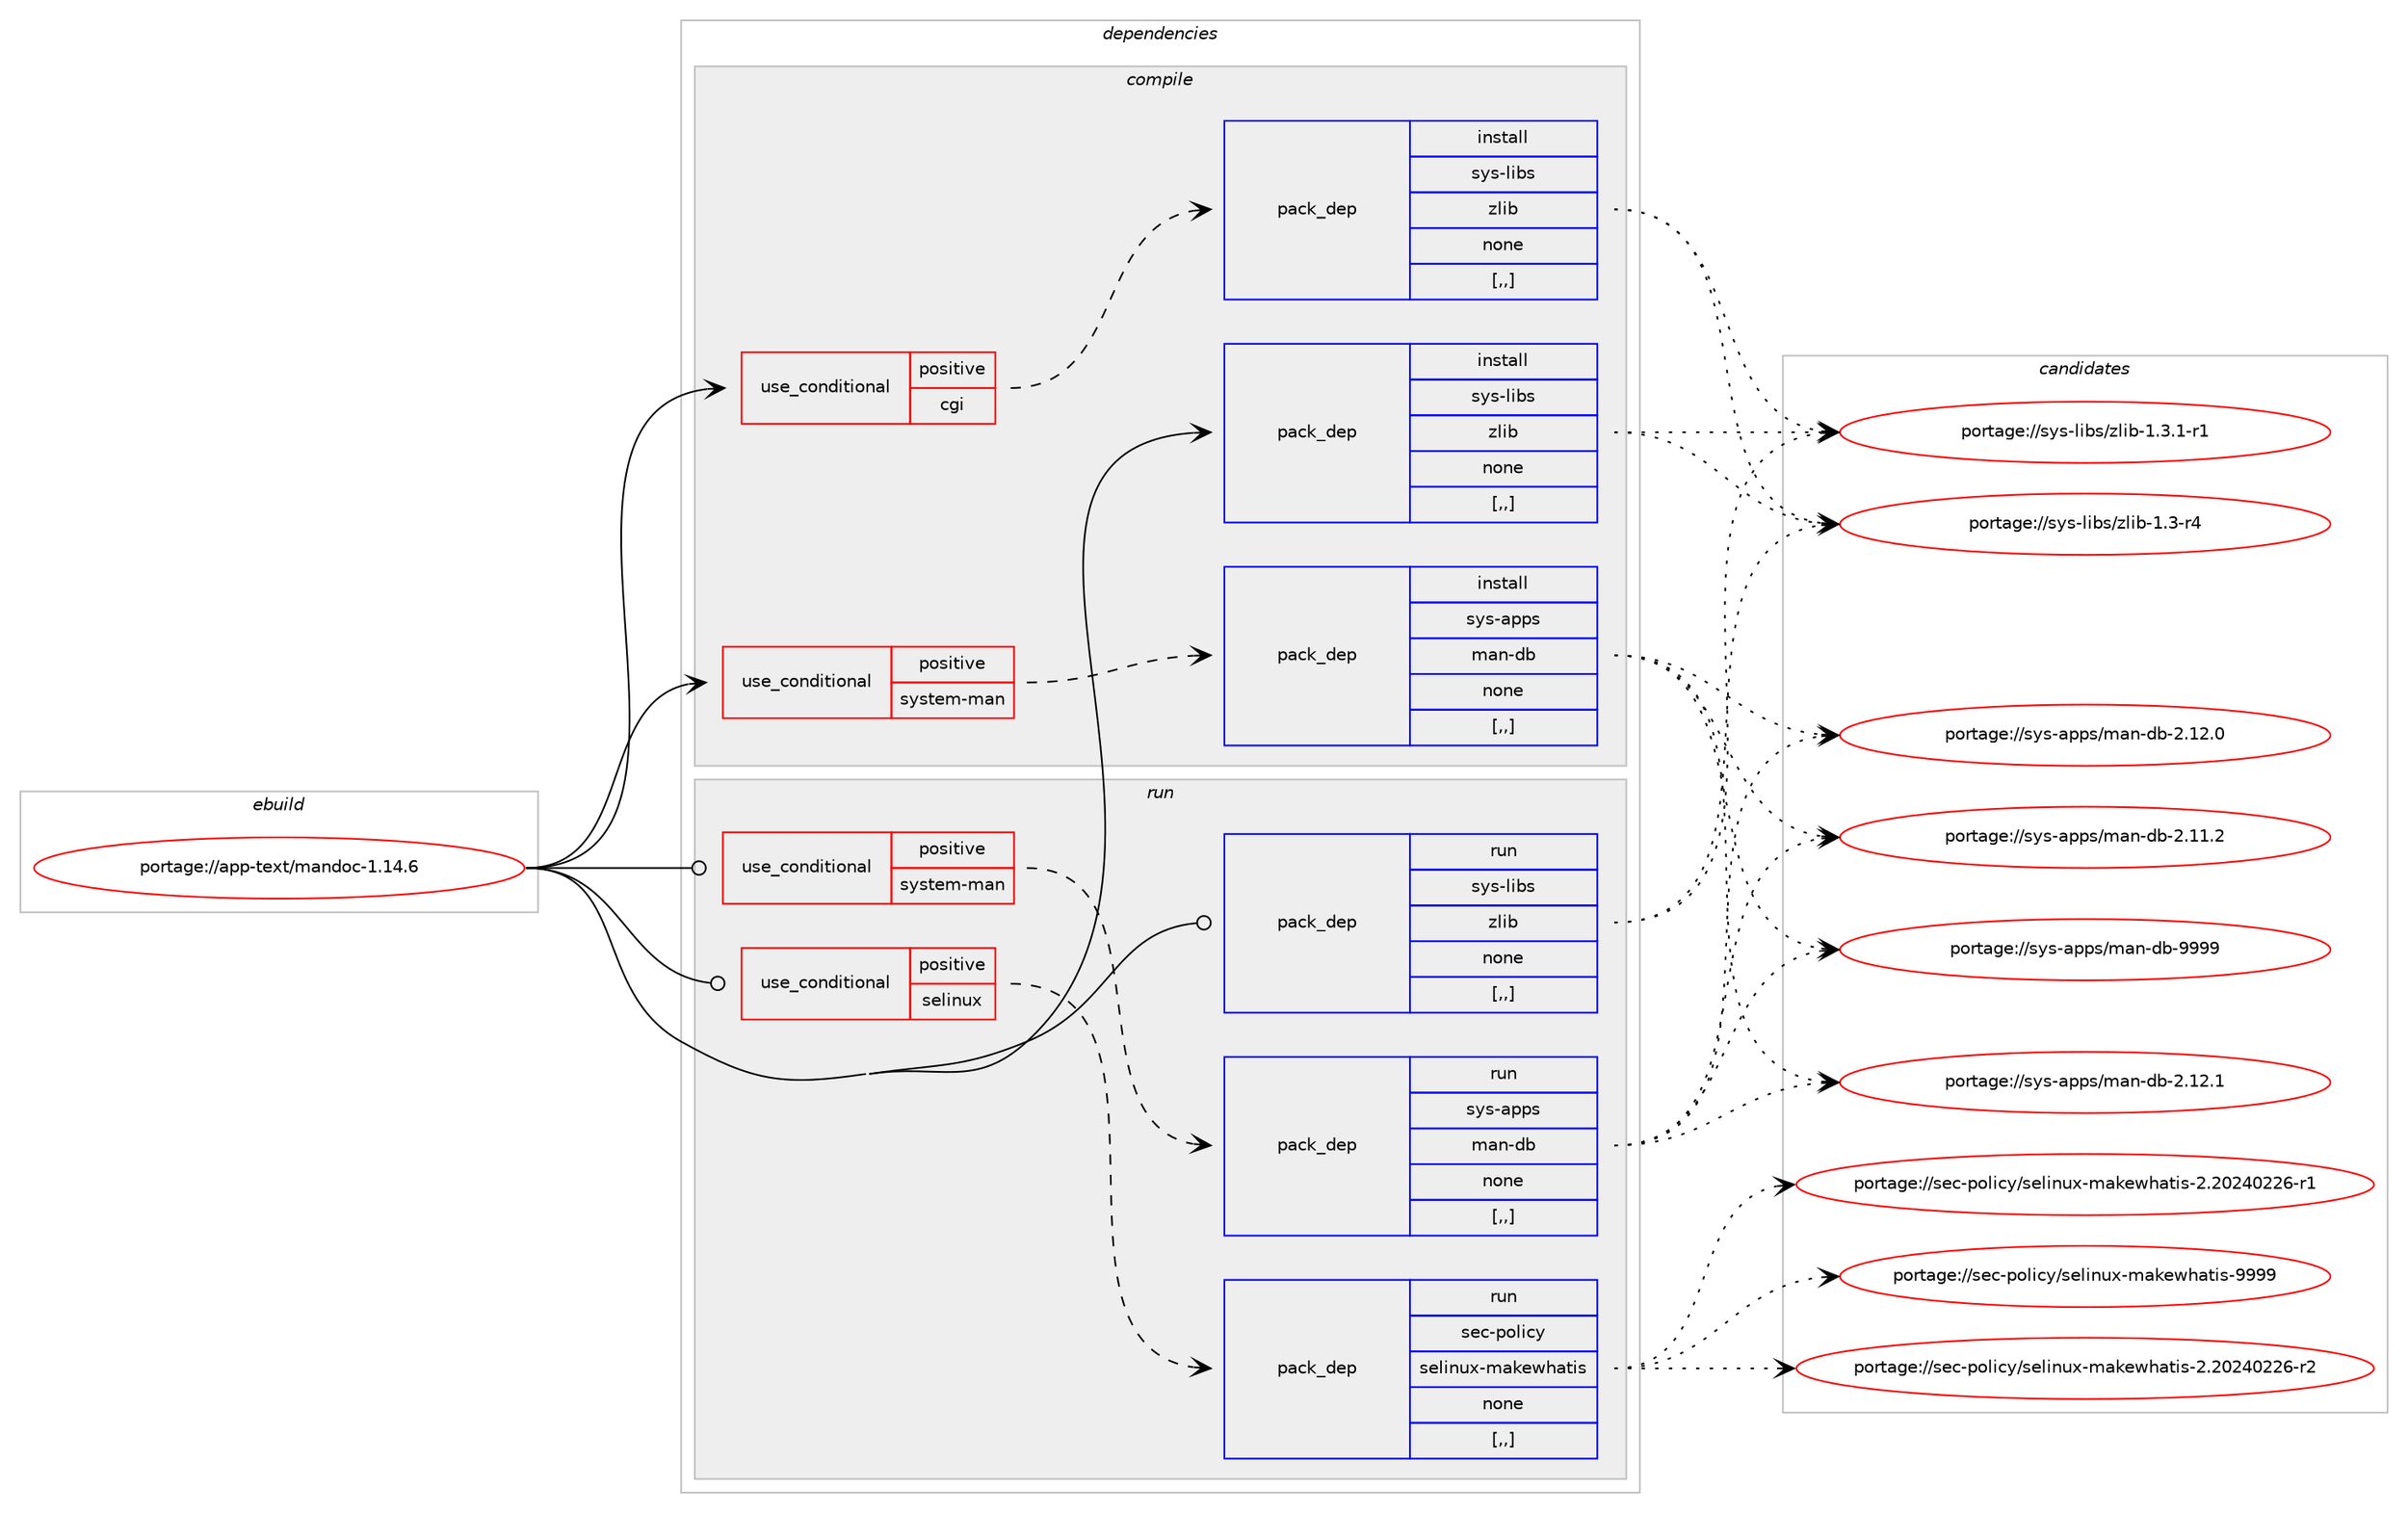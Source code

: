 digraph prolog {

# *************
# Graph options
# *************

newrank=true;
concentrate=true;
compound=true;
graph [rankdir=LR,fontname=Helvetica,fontsize=10,ranksep=1.5];#, ranksep=2.5, nodesep=0.2];
edge  [arrowhead=vee];
node  [fontname=Helvetica,fontsize=10];

# **********
# The ebuild
# **********

subgraph cluster_leftcol {
color=gray;
rank=same;
label=<<i>ebuild</i>>;
id [label="portage://app-text/mandoc-1.14.6", color=red, width=4, href="../app-text/mandoc-1.14.6.svg"];
}

# ****************
# The dependencies
# ****************

subgraph cluster_midcol {
color=gray;
label=<<i>dependencies</i>>;
subgraph cluster_compile {
fillcolor="#eeeeee";
style=filled;
label=<<i>compile</i>>;
subgraph cond15227 {
dependency56386 [label=<<TABLE BORDER="0" CELLBORDER="1" CELLSPACING="0" CELLPADDING="4"><TR><TD ROWSPAN="3" CELLPADDING="10">use_conditional</TD></TR><TR><TD>positive</TD></TR><TR><TD>cgi</TD></TR></TABLE>>, shape=none, color=red];
subgraph pack40667 {
dependency56387 [label=<<TABLE BORDER="0" CELLBORDER="1" CELLSPACING="0" CELLPADDING="4" WIDTH="220"><TR><TD ROWSPAN="6" CELLPADDING="30">pack_dep</TD></TR><TR><TD WIDTH="110">install</TD></TR><TR><TD>sys-libs</TD></TR><TR><TD>zlib</TD></TR><TR><TD>none</TD></TR><TR><TD>[,,]</TD></TR></TABLE>>, shape=none, color=blue];
}
dependency56386:e -> dependency56387:w [weight=20,style="dashed",arrowhead="vee"];
}
id:e -> dependency56386:w [weight=20,style="solid",arrowhead="vee"];
subgraph cond15228 {
dependency56388 [label=<<TABLE BORDER="0" CELLBORDER="1" CELLSPACING="0" CELLPADDING="4"><TR><TD ROWSPAN="3" CELLPADDING="10">use_conditional</TD></TR><TR><TD>positive</TD></TR><TR><TD>system-man</TD></TR></TABLE>>, shape=none, color=red];
subgraph pack40668 {
dependency56389 [label=<<TABLE BORDER="0" CELLBORDER="1" CELLSPACING="0" CELLPADDING="4" WIDTH="220"><TR><TD ROWSPAN="6" CELLPADDING="30">pack_dep</TD></TR><TR><TD WIDTH="110">install</TD></TR><TR><TD>sys-apps</TD></TR><TR><TD>man-db</TD></TR><TR><TD>none</TD></TR><TR><TD>[,,]</TD></TR></TABLE>>, shape=none, color=blue];
}
dependency56388:e -> dependency56389:w [weight=20,style="dashed",arrowhead="vee"];
}
id:e -> dependency56388:w [weight=20,style="solid",arrowhead="vee"];
subgraph pack40669 {
dependency56390 [label=<<TABLE BORDER="0" CELLBORDER="1" CELLSPACING="0" CELLPADDING="4" WIDTH="220"><TR><TD ROWSPAN="6" CELLPADDING="30">pack_dep</TD></TR><TR><TD WIDTH="110">install</TD></TR><TR><TD>sys-libs</TD></TR><TR><TD>zlib</TD></TR><TR><TD>none</TD></TR><TR><TD>[,,]</TD></TR></TABLE>>, shape=none, color=blue];
}
id:e -> dependency56390:w [weight=20,style="solid",arrowhead="vee"];
}
subgraph cluster_compileandrun {
fillcolor="#eeeeee";
style=filled;
label=<<i>compile and run</i>>;
}
subgraph cluster_run {
fillcolor="#eeeeee";
style=filled;
label=<<i>run</i>>;
subgraph cond15229 {
dependency56391 [label=<<TABLE BORDER="0" CELLBORDER="1" CELLSPACING="0" CELLPADDING="4"><TR><TD ROWSPAN="3" CELLPADDING="10">use_conditional</TD></TR><TR><TD>positive</TD></TR><TR><TD>selinux</TD></TR></TABLE>>, shape=none, color=red];
subgraph pack40670 {
dependency56392 [label=<<TABLE BORDER="0" CELLBORDER="1" CELLSPACING="0" CELLPADDING="4" WIDTH="220"><TR><TD ROWSPAN="6" CELLPADDING="30">pack_dep</TD></TR><TR><TD WIDTH="110">run</TD></TR><TR><TD>sec-policy</TD></TR><TR><TD>selinux-makewhatis</TD></TR><TR><TD>none</TD></TR><TR><TD>[,,]</TD></TR></TABLE>>, shape=none, color=blue];
}
dependency56391:e -> dependency56392:w [weight=20,style="dashed",arrowhead="vee"];
}
id:e -> dependency56391:w [weight=20,style="solid",arrowhead="odot"];
subgraph cond15230 {
dependency56393 [label=<<TABLE BORDER="0" CELLBORDER="1" CELLSPACING="0" CELLPADDING="4"><TR><TD ROWSPAN="3" CELLPADDING="10">use_conditional</TD></TR><TR><TD>positive</TD></TR><TR><TD>system-man</TD></TR></TABLE>>, shape=none, color=red];
subgraph pack40671 {
dependency56394 [label=<<TABLE BORDER="0" CELLBORDER="1" CELLSPACING="0" CELLPADDING="4" WIDTH="220"><TR><TD ROWSPAN="6" CELLPADDING="30">pack_dep</TD></TR><TR><TD WIDTH="110">run</TD></TR><TR><TD>sys-apps</TD></TR><TR><TD>man-db</TD></TR><TR><TD>none</TD></TR><TR><TD>[,,]</TD></TR></TABLE>>, shape=none, color=blue];
}
dependency56393:e -> dependency56394:w [weight=20,style="dashed",arrowhead="vee"];
}
id:e -> dependency56393:w [weight=20,style="solid",arrowhead="odot"];
subgraph pack40672 {
dependency56395 [label=<<TABLE BORDER="0" CELLBORDER="1" CELLSPACING="0" CELLPADDING="4" WIDTH="220"><TR><TD ROWSPAN="6" CELLPADDING="30">pack_dep</TD></TR><TR><TD WIDTH="110">run</TD></TR><TR><TD>sys-libs</TD></TR><TR><TD>zlib</TD></TR><TR><TD>none</TD></TR><TR><TD>[,,]</TD></TR></TABLE>>, shape=none, color=blue];
}
id:e -> dependency56395:w [weight=20,style="solid",arrowhead="odot"];
}
}

# **************
# The candidates
# **************

subgraph cluster_choices {
rank=same;
color=gray;
label=<<i>candidates</i>>;

subgraph choice40667 {
color=black;
nodesep=1;
choice115121115451081059811547122108105984549465146494511449 [label="portage://sys-libs/zlib-1.3.1-r1", color=red, width=4,href="../sys-libs/zlib-1.3.1-r1.svg"];
choice11512111545108105981154712210810598454946514511452 [label="portage://sys-libs/zlib-1.3-r4", color=red, width=4,href="../sys-libs/zlib-1.3-r4.svg"];
dependency56387:e -> choice115121115451081059811547122108105984549465146494511449:w [style=dotted,weight="100"];
dependency56387:e -> choice11512111545108105981154712210810598454946514511452:w [style=dotted,weight="100"];
}
subgraph choice40668 {
color=black;
nodesep=1;
choice1151211154597112112115471099711045100984557575757 [label="portage://sys-apps/man-db-9999", color=red, width=4,href="../sys-apps/man-db-9999.svg"];
choice11512111545971121121154710997110451009845504649504649 [label="portage://sys-apps/man-db-2.12.1", color=red, width=4,href="../sys-apps/man-db-2.12.1.svg"];
choice11512111545971121121154710997110451009845504649504648 [label="portage://sys-apps/man-db-2.12.0", color=red, width=4,href="../sys-apps/man-db-2.12.0.svg"];
choice11512111545971121121154710997110451009845504649494650 [label="portage://sys-apps/man-db-2.11.2", color=red, width=4,href="../sys-apps/man-db-2.11.2.svg"];
dependency56389:e -> choice1151211154597112112115471099711045100984557575757:w [style=dotted,weight="100"];
dependency56389:e -> choice11512111545971121121154710997110451009845504649504649:w [style=dotted,weight="100"];
dependency56389:e -> choice11512111545971121121154710997110451009845504649504648:w [style=dotted,weight="100"];
dependency56389:e -> choice11512111545971121121154710997110451009845504649494650:w [style=dotted,weight="100"];
}
subgraph choice40669 {
color=black;
nodesep=1;
choice115121115451081059811547122108105984549465146494511449 [label="portage://sys-libs/zlib-1.3.1-r1", color=red, width=4,href="../sys-libs/zlib-1.3.1-r1.svg"];
choice11512111545108105981154712210810598454946514511452 [label="portage://sys-libs/zlib-1.3-r4", color=red, width=4,href="../sys-libs/zlib-1.3-r4.svg"];
dependency56390:e -> choice115121115451081059811547122108105984549465146494511449:w [style=dotted,weight="100"];
dependency56390:e -> choice11512111545108105981154712210810598454946514511452:w [style=dotted,weight="100"];
}
subgraph choice40670 {
color=black;
nodesep=1;
choice115101994511211110810599121471151011081051101171204510997107101119104971161051154557575757 [label="portage://sec-policy/selinux-makewhatis-9999", color=red, width=4,href="../sec-policy/selinux-makewhatis-9999.svg"];
choice1151019945112111108105991214711510110810511011712045109971071011191049711610511545504650485052485050544511450 [label="portage://sec-policy/selinux-makewhatis-2.20240226-r2", color=red, width=4,href="../sec-policy/selinux-makewhatis-2.20240226-r2.svg"];
choice1151019945112111108105991214711510110810511011712045109971071011191049711610511545504650485052485050544511449 [label="portage://sec-policy/selinux-makewhatis-2.20240226-r1", color=red, width=4,href="../sec-policy/selinux-makewhatis-2.20240226-r1.svg"];
dependency56392:e -> choice115101994511211110810599121471151011081051101171204510997107101119104971161051154557575757:w [style=dotted,weight="100"];
dependency56392:e -> choice1151019945112111108105991214711510110810511011712045109971071011191049711610511545504650485052485050544511450:w [style=dotted,weight="100"];
dependency56392:e -> choice1151019945112111108105991214711510110810511011712045109971071011191049711610511545504650485052485050544511449:w [style=dotted,weight="100"];
}
subgraph choice40671 {
color=black;
nodesep=1;
choice1151211154597112112115471099711045100984557575757 [label="portage://sys-apps/man-db-9999", color=red, width=4,href="../sys-apps/man-db-9999.svg"];
choice11512111545971121121154710997110451009845504649504649 [label="portage://sys-apps/man-db-2.12.1", color=red, width=4,href="../sys-apps/man-db-2.12.1.svg"];
choice11512111545971121121154710997110451009845504649504648 [label="portage://sys-apps/man-db-2.12.0", color=red, width=4,href="../sys-apps/man-db-2.12.0.svg"];
choice11512111545971121121154710997110451009845504649494650 [label="portage://sys-apps/man-db-2.11.2", color=red, width=4,href="../sys-apps/man-db-2.11.2.svg"];
dependency56394:e -> choice1151211154597112112115471099711045100984557575757:w [style=dotted,weight="100"];
dependency56394:e -> choice11512111545971121121154710997110451009845504649504649:w [style=dotted,weight="100"];
dependency56394:e -> choice11512111545971121121154710997110451009845504649504648:w [style=dotted,weight="100"];
dependency56394:e -> choice11512111545971121121154710997110451009845504649494650:w [style=dotted,weight="100"];
}
subgraph choice40672 {
color=black;
nodesep=1;
choice115121115451081059811547122108105984549465146494511449 [label="portage://sys-libs/zlib-1.3.1-r1", color=red, width=4,href="../sys-libs/zlib-1.3.1-r1.svg"];
choice11512111545108105981154712210810598454946514511452 [label="portage://sys-libs/zlib-1.3-r4", color=red, width=4,href="../sys-libs/zlib-1.3-r4.svg"];
dependency56395:e -> choice115121115451081059811547122108105984549465146494511449:w [style=dotted,weight="100"];
dependency56395:e -> choice11512111545108105981154712210810598454946514511452:w [style=dotted,weight="100"];
}
}

}
